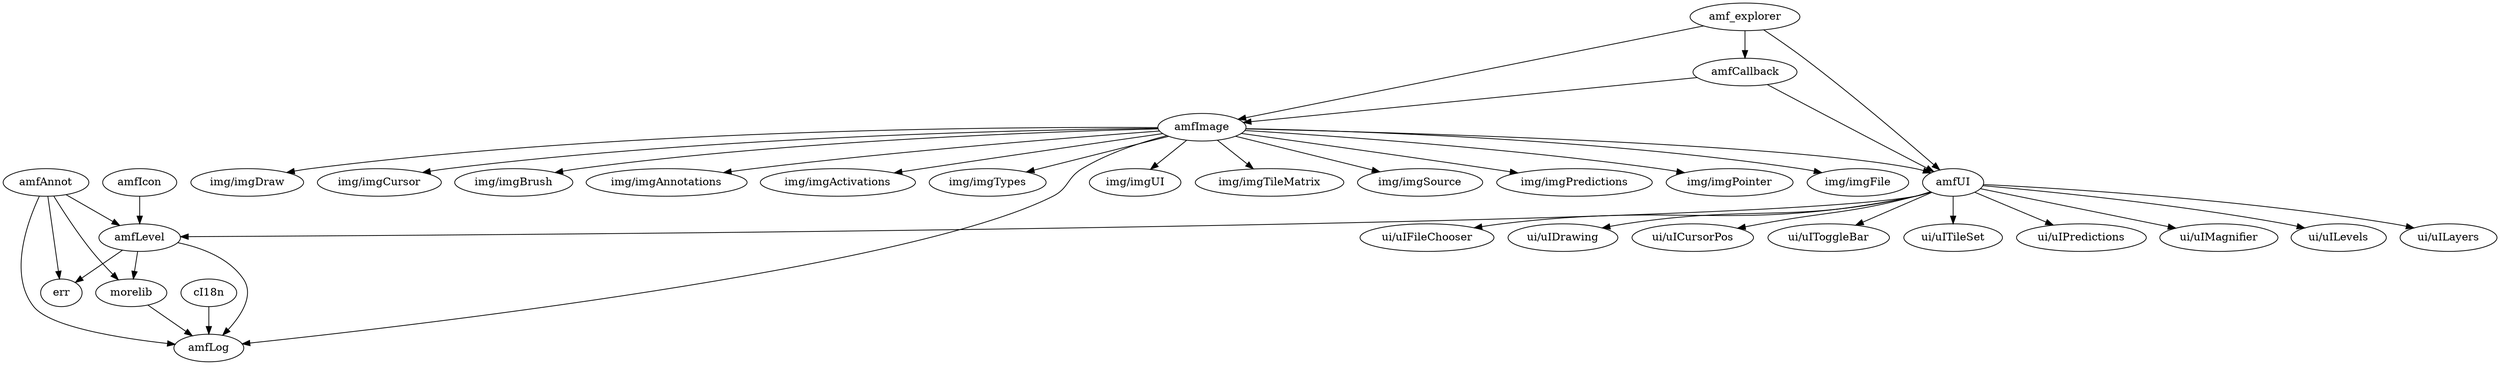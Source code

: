 digraph depend {
"amfAnnot" -> "morelib"
"amfAnnot" -> "err"
"amfAnnot" -> "amfLog"
"amfAnnot" -> "amfLevel"
"amfCallback" -> "amfUI"
"amfCallback" -> "amfImage"
"amfIcon" -> "amfLevel"
"amfImage" -> "img/imgUI"
"amfImage" -> "img/imgTileMatrix"
"amfImage" -> "img/imgSource"
"amfImage" -> "img/imgPredictions"
"amfImage" -> "img/imgPointer"
"amfImage" -> "img/imgFile"
"amfImage" -> "img/imgDraw"
"amfImage" -> "img/imgCursor"
"amfImage" -> "img/imgBrush"
"amfImage" -> "img/imgAnnotations"
"amfImage" -> "img/imgActivations"
"amfImage" -> "amfUI"
"amfImage" -> "amfLog"
"amfImage" -> "img/imgTypes"
"amfLevel" -> "morelib"
"amfLevel" -> "err"
"amfLevel" -> "amfLog"
"amfUI" -> "ui/uIToggleBar"
"amfUI" -> "ui/uITileSet"
"amfUI" -> "ui/uIPredictions"
"amfUI" -> "ui/uIMagnifier"
"amfUI" -> "ui/uILevels"
"amfUI" -> "ui/uILayers"
"amfUI" -> "ui/uIFileChooser"
"amfUI" -> "ui/uIDrawing"
"amfUI" -> "ui/uICursorPos"
"amfUI" -> "amfLevel"
"amf_explorer" -> "amfUI"
"amf_explorer" -> "amfImage"
"amf_explorer" -> "amfCallback"
"cI18n" -> "amfLog"
"morelib" -> "amfLog"
}
